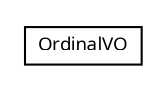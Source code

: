 #!/usr/local/bin/dot
#
# Class diagram 
# Generated by UMLGraph version R5_6 (http://www.umlgraph.org/)
#

digraph G {
	edge [fontname="Trebuchet MS",fontsize=10,labelfontname="Trebuchet MS",labelfontsize=10];
	node [fontname="Trebuchet MS",fontsize=10,shape=plaintext];
	nodesep=0.25;
	ranksep=0.5;
	// se.cambio.cds.openehr.model.ordinal.vo.OrdinalVO
	c46948 [label=<<table title="se.cambio.cds.openehr.model.ordinal.vo.OrdinalVO" border="0" cellborder="1" cellspacing="0" cellpadding="2" port="p" href="./OrdinalVO.html">
		<tr><td><table border="0" cellspacing="0" cellpadding="1">
<tr><td align="center" balign="center"><font face="Trebuchet MS"> OrdinalVO </font></td></tr>
		</table></td></tr>
		</table>>, URL="./OrdinalVO.html", fontname="Trebuchet MS", fontcolor="black", fontsize=9.0];
}

